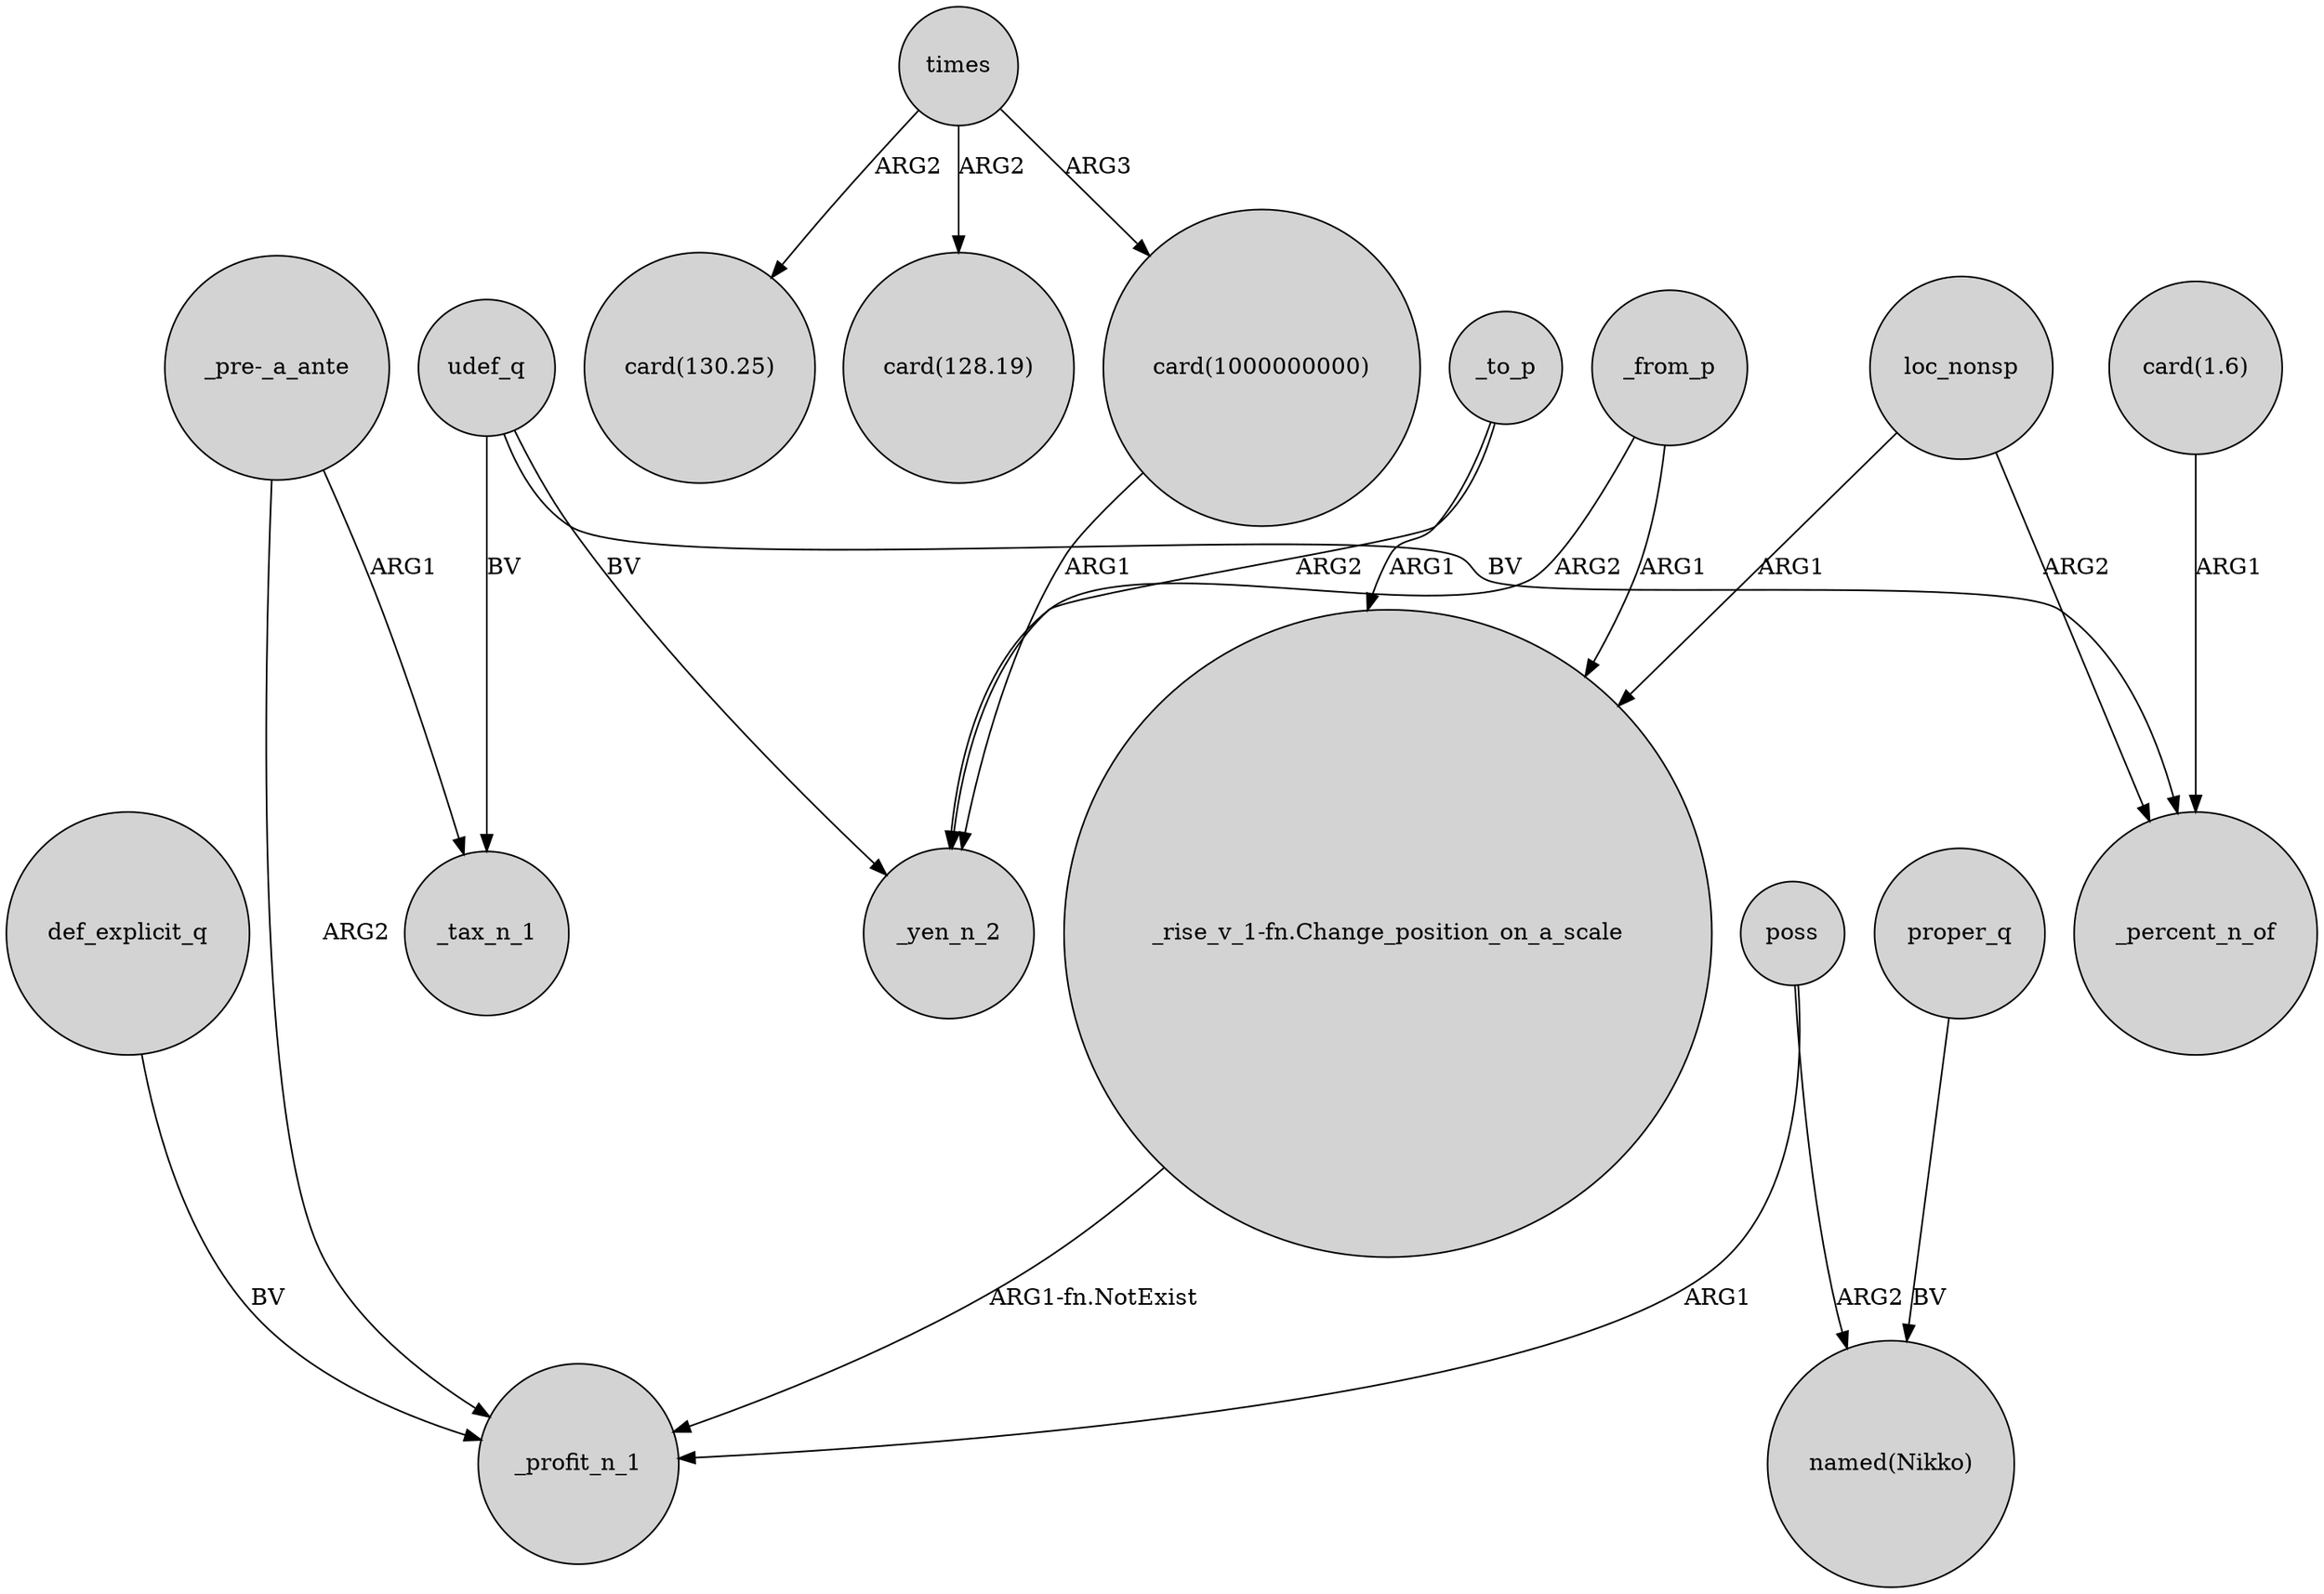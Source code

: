 digraph {
	node [shape=circle style=filled]
	udef_q -> _yen_n_2 [label=BV]
	"card(1000000000)" -> _yen_n_2 [label=ARG1]
	def_explicit_q -> _profit_n_1 [label=BV]
	times -> "card(130.25)" [label=ARG2]
	poss -> "named(Nikko)" [label=ARG2]
	"_pre-_a_ante" -> _tax_n_1 [label=ARG1]
	times -> "card(1000000000)" [label=ARG3]
	udef_q -> _tax_n_1 [label=BV]
	proper_q -> "named(Nikko)" [label=BV]
	loc_nonsp -> _percent_n_of [label=ARG2]
	loc_nonsp -> "_rise_v_1-fn.Change_position_on_a_scale" [label=ARG1]
	times -> "card(128.19)" [label=ARG2]
	_to_p -> _yen_n_2 [label=ARG2]
	poss -> _profit_n_1 [label=ARG1]
	udef_q -> _percent_n_of [label=BV]
	_from_p -> _yen_n_2 [label=ARG2]
	_to_p -> "_rise_v_1-fn.Change_position_on_a_scale" [label=ARG1]
	"_pre-_a_ante" -> _profit_n_1 [label=ARG2]
	"card(1.6)" -> _percent_n_of [label=ARG1]
	_from_p -> "_rise_v_1-fn.Change_position_on_a_scale" [label=ARG1]
	"_rise_v_1-fn.Change_position_on_a_scale" -> _profit_n_1 [label="ARG1-fn.NotExist"]
}

